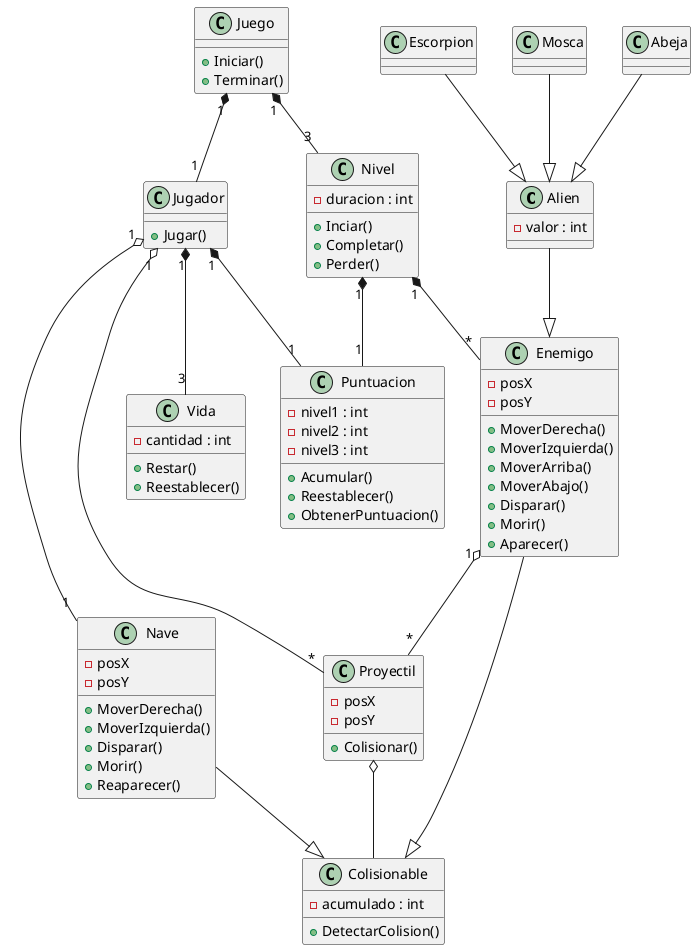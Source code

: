 @startuml galaga

class Alien{
    - valor : int
}
class Enemigo{
    - posX
    - posY
    + MoverDerecha()
    + MoverIzquierda()
    + MoverArriba()
    + MoverAbajo()
    + Disparar()
    + Morir()
    + Aparecer()
}
class Escorpion
class Mosca
class Abeja

class Jugador{
    + Jugar()
}
class Nave{
    - posX
    - posY
    + MoverDerecha()
    + MoverIzquierda()
    + Disparar()
    + Morir()
    + Reaparecer()
}
class Proyectil{
    - posX
    - posY
    + Colisionar()
}
class Colisionable{
    - acumulado : int
    + DetectarColision()
}

class Juego{
    + Iniciar()
    + Terminar()
}
class Nivel{
    - duracion : int
    + Inciar()
    + Completar()
    + Perder()
}
class Vida{
    - cantidad : int
    + Restar()
    + Reestablecer()
}
class Puntuacion{
    - nivel1 : int
    - nivel2 : int
    - nivel3 : int
    + Acumular()
    + Reestablecer()
    + ObtenerPuntuacion()
}

Juego "1" *-- "1" Jugador
Juego "1" *-- "3" Nivel

Jugador "1" o-- "1" Nave
Jugador "1" *-- "3" Vida
Jugador "1" o-- "*" Proyectil
Enemigo "1" o-- "*" Proyectil
Jugador "1" *-- "1" Puntuacion
Nivel "1" *-- "1" Puntuacion
Nivel "1" *-- "*" Enemigo

Alien --|> Enemigo
Escorpion --|> Alien
Abeja --|> Alien
Mosca --|> Alien

Proyectil o-- Colisionable
Enemigo --|> Colisionable
Nave --|> Colisionable





@enduml